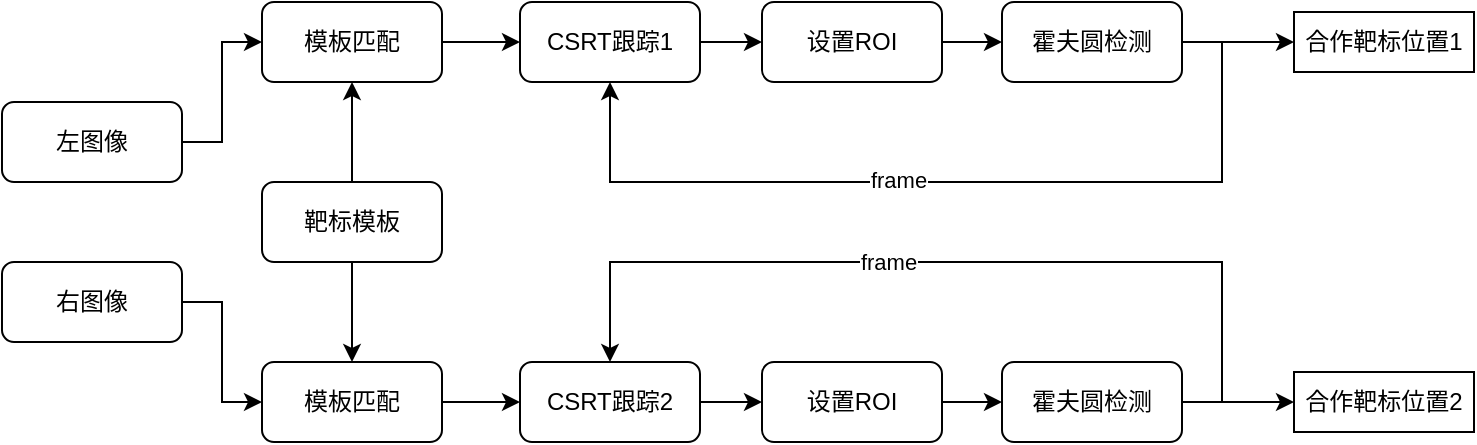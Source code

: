 <mxfile version="20.8.18" type="github">
  <diagram name="第 1 页" id="NxHuPxb1lpR1ceO6A1S-">
    <mxGraphModel dx="795" dy="480" grid="0" gridSize="10" guides="1" tooltips="1" connect="1" arrows="1" fold="1" page="1" pageScale="1" pageWidth="827" pageHeight="1169" math="0" shadow="0">
      <root>
        <mxCell id="0" />
        <mxCell id="1" parent="0" />
        <mxCell id="no4BMUGPo-pCgroVnJKk-10" style="edgeStyle=orthogonalEdgeStyle;rounded=0;orthogonalLoop=1;jettySize=auto;html=1;exitX=1;exitY=0.5;exitDx=0;exitDy=0;entryX=0;entryY=0.5;entryDx=0;entryDy=0;" edge="1" parent="1" source="no4BMUGPo-pCgroVnJKk-2" target="no4BMUGPo-pCgroVnJKk-4">
          <mxGeometry relative="1" as="geometry" />
        </mxCell>
        <mxCell id="no4BMUGPo-pCgroVnJKk-2" value="左图像" style="rounded=1;whiteSpace=wrap;html=1;" vertex="1" parent="1">
          <mxGeometry x="64" y="250" width="90" height="40" as="geometry" />
        </mxCell>
        <mxCell id="no4BMUGPo-pCgroVnJKk-9" style="edgeStyle=orthogonalEdgeStyle;rounded=0;orthogonalLoop=1;jettySize=auto;html=1;exitX=1;exitY=0.5;exitDx=0;exitDy=0;entryX=0;entryY=0.5;entryDx=0;entryDy=0;" edge="1" parent="1" source="no4BMUGPo-pCgroVnJKk-3" target="no4BMUGPo-pCgroVnJKk-5">
          <mxGeometry relative="1" as="geometry" />
        </mxCell>
        <mxCell id="no4BMUGPo-pCgroVnJKk-3" value="右图像" style="rounded=1;whiteSpace=wrap;html=1;" vertex="1" parent="1">
          <mxGeometry x="64" y="330" width="90" height="40" as="geometry" />
        </mxCell>
        <mxCell id="no4BMUGPo-pCgroVnJKk-13" style="edgeStyle=orthogonalEdgeStyle;rounded=0;orthogonalLoop=1;jettySize=auto;html=1;exitX=1;exitY=0.5;exitDx=0;exitDy=0;entryX=0;entryY=0.5;entryDx=0;entryDy=0;" edge="1" parent="1" source="no4BMUGPo-pCgroVnJKk-4" target="no4BMUGPo-pCgroVnJKk-11">
          <mxGeometry relative="1" as="geometry" />
        </mxCell>
        <mxCell id="no4BMUGPo-pCgroVnJKk-4" value="模板匹配" style="rounded=1;whiteSpace=wrap;html=1;" vertex="1" parent="1">
          <mxGeometry x="194" y="200" width="90" height="40" as="geometry" />
        </mxCell>
        <mxCell id="no4BMUGPo-pCgroVnJKk-14" style="edgeStyle=orthogonalEdgeStyle;rounded=0;orthogonalLoop=1;jettySize=auto;html=1;exitX=1;exitY=0.5;exitDx=0;exitDy=0;entryX=0;entryY=0.5;entryDx=0;entryDy=0;" edge="1" parent="1" source="no4BMUGPo-pCgroVnJKk-5" target="no4BMUGPo-pCgroVnJKk-12">
          <mxGeometry relative="1" as="geometry" />
        </mxCell>
        <mxCell id="no4BMUGPo-pCgroVnJKk-5" value="模板匹配" style="rounded=1;whiteSpace=wrap;html=1;" vertex="1" parent="1">
          <mxGeometry x="194" y="380" width="90" height="40" as="geometry" />
        </mxCell>
        <mxCell id="no4BMUGPo-pCgroVnJKk-7" style="edgeStyle=orthogonalEdgeStyle;rounded=0;orthogonalLoop=1;jettySize=auto;html=1;exitX=0.5;exitY=0;exitDx=0;exitDy=0;entryX=0.5;entryY=1;entryDx=0;entryDy=0;" edge="1" parent="1" source="no4BMUGPo-pCgroVnJKk-6" target="no4BMUGPo-pCgroVnJKk-4">
          <mxGeometry relative="1" as="geometry" />
        </mxCell>
        <mxCell id="no4BMUGPo-pCgroVnJKk-8" style="edgeStyle=orthogonalEdgeStyle;rounded=0;orthogonalLoop=1;jettySize=auto;html=1;exitX=0.5;exitY=1;exitDx=0;exitDy=0;entryX=0.5;entryY=0;entryDx=0;entryDy=0;" edge="1" parent="1" source="no4BMUGPo-pCgroVnJKk-6" target="no4BMUGPo-pCgroVnJKk-5">
          <mxGeometry relative="1" as="geometry" />
        </mxCell>
        <mxCell id="no4BMUGPo-pCgroVnJKk-6" value="靶标模板" style="rounded=1;whiteSpace=wrap;html=1;" vertex="1" parent="1">
          <mxGeometry x="194" y="290" width="90" height="40" as="geometry" />
        </mxCell>
        <mxCell id="no4BMUGPo-pCgroVnJKk-16" style="edgeStyle=orthogonalEdgeStyle;rounded=0;orthogonalLoop=1;jettySize=auto;html=1;exitX=1;exitY=0.5;exitDx=0;exitDy=0;entryX=0;entryY=0.5;entryDx=0;entryDy=0;" edge="1" parent="1" source="no4BMUGPo-pCgroVnJKk-11" target="no4BMUGPo-pCgroVnJKk-15">
          <mxGeometry relative="1" as="geometry" />
        </mxCell>
        <mxCell id="no4BMUGPo-pCgroVnJKk-11" value="CSRT跟踪1" style="rounded=1;whiteSpace=wrap;html=1;" vertex="1" parent="1">
          <mxGeometry x="323" y="200" width="90" height="40" as="geometry" />
        </mxCell>
        <mxCell id="no4BMUGPo-pCgroVnJKk-18" value="" style="edgeStyle=orthogonalEdgeStyle;rounded=0;orthogonalLoop=1;jettySize=auto;html=1;" edge="1" parent="1" source="no4BMUGPo-pCgroVnJKk-12" target="no4BMUGPo-pCgroVnJKk-17">
          <mxGeometry relative="1" as="geometry" />
        </mxCell>
        <mxCell id="no4BMUGPo-pCgroVnJKk-12" value="CSRT跟踪2" style="rounded=1;whiteSpace=wrap;html=1;" vertex="1" parent="1">
          <mxGeometry x="323" y="380" width="90" height="40" as="geometry" />
        </mxCell>
        <mxCell id="no4BMUGPo-pCgroVnJKk-20" value="" style="edgeStyle=orthogonalEdgeStyle;rounded=0;orthogonalLoop=1;jettySize=auto;html=1;" edge="1" parent="1" source="no4BMUGPo-pCgroVnJKk-15" target="no4BMUGPo-pCgroVnJKk-19">
          <mxGeometry relative="1" as="geometry" />
        </mxCell>
        <mxCell id="no4BMUGPo-pCgroVnJKk-15" value="设置ROI" style="rounded=1;whiteSpace=wrap;html=1;" vertex="1" parent="1">
          <mxGeometry x="444" y="200" width="90" height="40" as="geometry" />
        </mxCell>
        <mxCell id="no4BMUGPo-pCgroVnJKk-23" value="" style="edgeStyle=orthogonalEdgeStyle;rounded=0;orthogonalLoop=1;jettySize=auto;html=1;" edge="1" parent="1" source="no4BMUGPo-pCgroVnJKk-17" target="no4BMUGPo-pCgroVnJKk-22">
          <mxGeometry relative="1" as="geometry" />
        </mxCell>
        <mxCell id="no4BMUGPo-pCgroVnJKk-17" value="设置ROI" style="rounded=1;whiteSpace=wrap;html=1;" vertex="1" parent="1">
          <mxGeometry x="444" y="380" width="90" height="40" as="geometry" />
        </mxCell>
        <mxCell id="no4BMUGPo-pCgroVnJKk-27" style="edgeStyle=orthogonalEdgeStyle;rounded=0;orthogonalLoop=1;jettySize=auto;html=1;exitX=1;exitY=0.5;exitDx=0;exitDy=0;entryX=0.5;entryY=1;entryDx=0;entryDy=0;" edge="1" parent="1" source="no4BMUGPo-pCgroVnJKk-19" target="no4BMUGPo-pCgroVnJKk-11">
          <mxGeometry relative="1" as="geometry">
            <Array as="points">
              <mxPoint x="674" y="220" />
              <mxPoint x="674" y="290" />
              <mxPoint x="368" y="290" />
            </Array>
          </mxGeometry>
        </mxCell>
        <mxCell id="no4BMUGPo-pCgroVnJKk-32" value="frame" style="edgeLabel;html=1;align=center;verticalAlign=middle;resizable=0;points=[];" vertex="1" connectable="0" parent="no4BMUGPo-pCgroVnJKk-27">
          <mxGeometry x="0.13" y="-1" relative="1" as="geometry">
            <mxPoint as="offset" />
          </mxGeometry>
        </mxCell>
        <mxCell id="no4BMUGPo-pCgroVnJKk-29" style="edgeStyle=orthogonalEdgeStyle;rounded=0;orthogonalLoop=1;jettySize=auto;html=1;exitX=1;exitY=0.5;exitDx=0;exitDy=0;entryX=0;entryY=0.5;entryDx=0;entryDy=0;" edge="1" parent="1" source="no4BMUGPo-pCgroVnJKk-19" target="no4BMUGPo-pCgroVnJKk-30">
          <mxGeometry relative="1" as="geometry">
            <mxPoint x="704" y="220" as="targetPoint" />
          </mxGeometry>
        </mxCell>
        <mxCell id="no4BMUGPo-pCgroVnJKk-19" value="霍夫圆检测" style="rounded=1;whiteSpace=wrap;html=1;" vertex="1" parent="1">
          <mxGeometry x="564" y="200" width="90" height="40" as="geometry" />
        </mxCell>
        <mxCell id="no4BMUGPo-pCgroVnJKk-26" style="edgeStyle=orthogonalEdgeStyle;rounded=0;orthogonalLoop=1;jettySize=auto;html=1;exitX=1;exitY=0.5;exitDx=0;exitDy=0;entryX=0.5;entryY=0;entryDx=0;entryDy=0;" edge="1" parent="1" source="no4BMUGPo-pCgroVnJKk-22" target="no4BMUGPo-pCgroVnJKk-12">
          <mxGeometry relative="1" as="geometry">
            <mxPoint x="684" y="320" as="targetPoint" />
            <Array as="points">
              <mxPoint x="674" y="400" />
              <mxPoint x="674" y="330" />
              <mxPoint x="368" y="330" />
            </Array>
          </mxGeometry>
        </mxCell>
        <mxCell id="no4BMUGPo-pCgroVnJKk-33" value="frame" style="edgeLabel;html=1;align=center;verticalAlign=middle;resizable=0;points=[];" vertex="1" connectable="0" parent="no4BMUGPo-pCgroVnJKk-26">
          <mxGeometry x="0.152" relative="1" as="geometry">
            <mxPoint as="offset" />
          </mxGeometry>
        </mxCell>
        <mxCell id="no4BMUGPo-pCgroVnJKk-28" style="edgeStyle=orthogonalEdgeStyle;rounded=0;orthogonalLoop=1;jettySize=auto;html=1;exitX=1;exitY=0.5;exitDx=0;exitDy=0;entryX=0;entryY=0.5;entryDx=0;entryDy=0;" edge="1" parent="1" source="no4BMUGPo-pCgroVnJKk-22" target="no4BMUGPo-pCgroVnJKk-31">
          <mxGeometry relative="1" as="geometry">
            <mxPoint x="704" y="400" as="targetPoint" />
          </mxGeometry>
        </mxCell>
        <mxCell id="no4BMUGPo-pCgroVnJKk-22" value="霍夫圆检测" style="rounded=1;whiteSpace=wrap;html=1;" vertex="1" parent="1">
          <mxGeometry x="564" y="380" width="90" height="40" as="geometry" />
        </mxCell>
        <mxCell id="no4BMUGPo-pCgroVnJKk-30" value="合作靶标位置1" style="text;html=1;strokeColor=default;fillColor=none;align=center;verticalAlign=middle;whiteSpace=wrap;rounded=0;" vertex="1" parent="1">
          <mxGeometry x="710" y="205" width="90" height="30" as="geometry" />
        </mxCell>
        <mxCell id="no4BMUGPo-pCgroVnJKk-31" value="合作靶标位置2" style="text;html=1;strokeColor=default;fillColor=none;align=center;verticalAlign=middle;whiteSpace=wrap;rounded=0;" vertex="1" parent="1">
          <mxGeometry x="710" y="385" width="90" height="30" as="geometry" />
        </mxCell>
      </root>
    </mxGraphModel>
  </diagram>
</mxfile>
